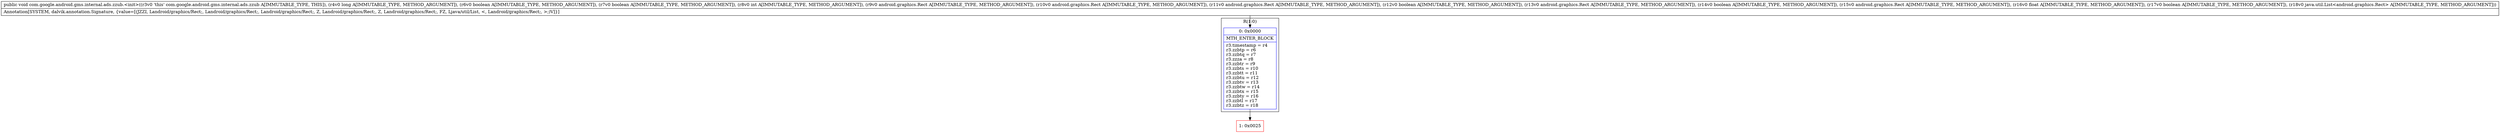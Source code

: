 digraph "CFG forcom.google.android.gms.internal.ads.zzub.\<init\>(JZZILandroid\/graphics\/Rect;Landroid\/graphics\/Rect;Landroid\/graphics\/Rect;ZLandroid\/graphics\/Rect;ZLandroid\/graphics\/Rect;FZLjava\/util\/List;)V" {
subgraph cluster_Region_586759867 {
label = "R(1:0)";
node [shape=record,color=blue];
Node_0 [shape=record,label="{0\:\ 0x0000|MTH_ENTER_BLOCK\l|r3.timestamp = r4\lr3.zzbtp = r6\lr3.zzbtq = r7\lr3.zzza = r8\lr3.zzbtr = r9\lr3.zzbts = r10\lr3.zzbtt = r11\lr3.zzbtu = r12\lr3.zzbtv = r13\lr3.zzbtw = r14\lr3.zzbtx = r15\lr3.zzbty = r16\lr3.zzbtl = r17\lr3.zzbtz = r18\l}"];
}
Node_1 [shape=record,color=red,label="{1\:\ 0x0025}"];
MethodNode[shape=record,label="{public void com.google.android.gms.internal.ads.zzub.\<init\>((r3v0 'this' com.google.android.gms.internal.ads.zzub A[IMMUTABLE_TYPE, THIS]), (r4v0 long A[IMMUTABLE_TYPE, METHOD_ARGUMENT]), (r6v0 boolean A[IMMUTABLE_TYPE, METHOD_ARGUMENT]), (r7v0 boolean A[IMMUTABLE_TYPE, METHOD_ARGUMENT]), (r8v0 int A[IMMUTABLE_TYPE, METHOD_ARGUMENT]), (r9v0 android.graphics.Rect A[IMMUTABLE_TYPE, METHOD_ARGUMENT]), (r10v0 android.graphics.Rect A[IMMUTABLE_TYPE, METHOD_ARGUMENT]), (r11v0 android.graphics.Rect A[IMMUTABLE_TYPE, METHOD_ARGUMENT]), (r12v0 boolean A[IMMUTABLE_TYPE, METHOD_ARGUMENT]), (r13v0 android.graphics.Rect A[IMMUTABLE_TYPE, METHOD_ARGUMENT]), (r14v0 boolean A[IMMUTABLE_TYPE, METHOD_ARGUMENT]), (r15v0 android.graphics.Rect A[IMMUTABLE_TYPE, METHOD_ARGUMENT]), (r16v0 float A[IMMUTABLE_TYPE, METHOD_ARGUMENT]), (r17v0 boolean A[IMMUTABLE_TYPE, METHOD_ARGUMENT]), (r18v0 java.util.List\<android.graphics.Rect\> A[IMMUTABLE_TYPE, METHOD_ARGUMENT]))  | Annotation[SYSTEM, dalvik.annotation.Signature, \{value=[(JZZI, Landroid\/graphics\/Rect;, Landroid\/graphics\/Rect;, Landroid\/graphics\/Rect;, Z, Landroid\/graphics\/Rect;, Z, Landroid\/graphics\/Rect;, FZ, Ljava\/util\/List, \<, Landroid\/graphics\/Rect;, \>;)V]\}]\l}"];
MethodNode -> Node_0;
Node_0 -> Node_1;
}

